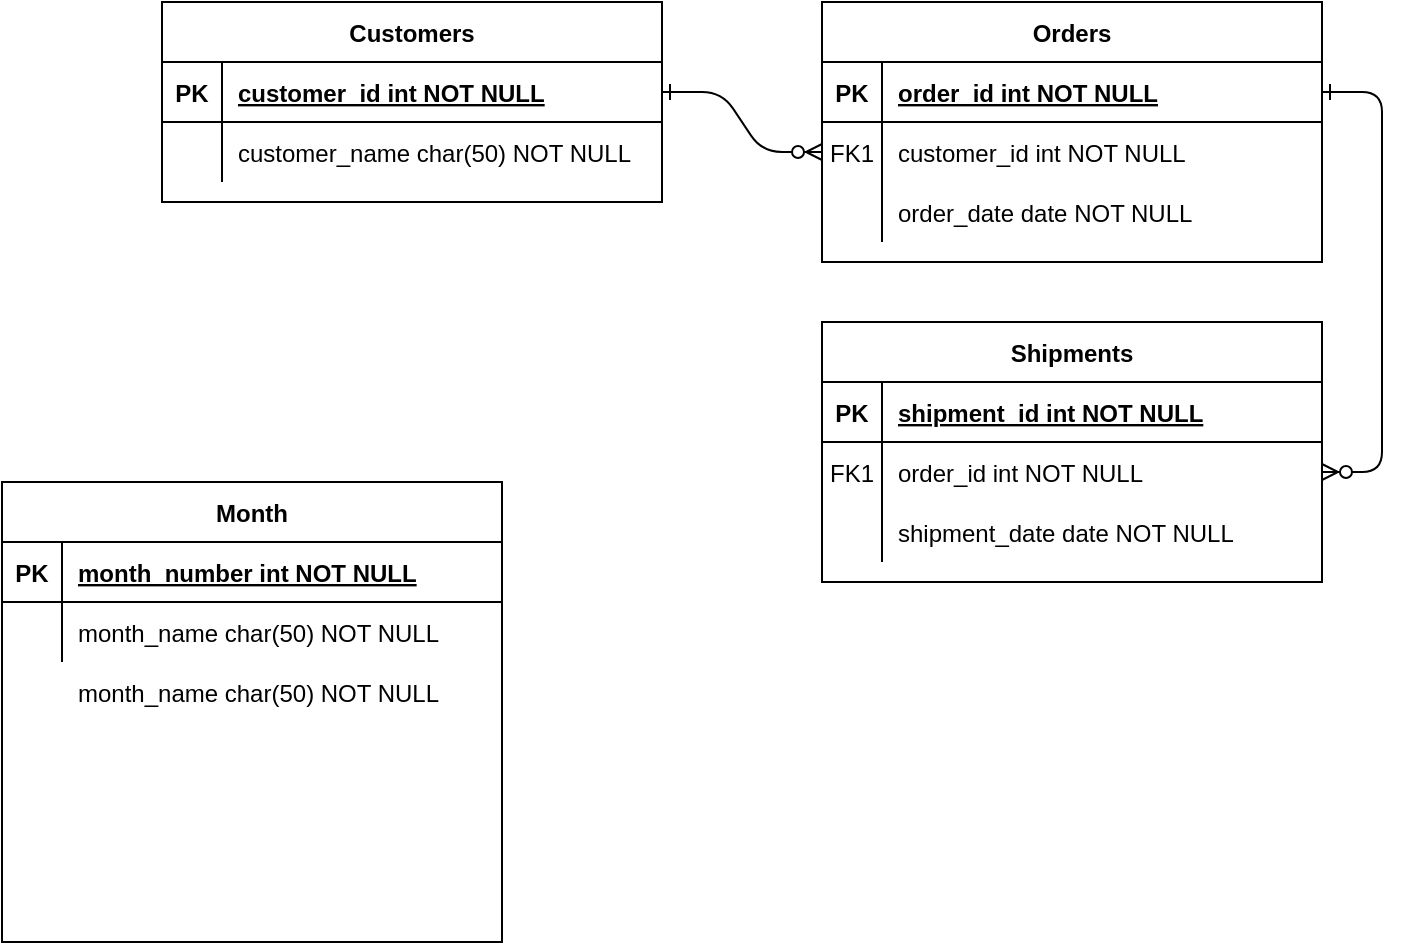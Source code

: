 <mxfile version="14.6.9" type="device" pages="3"><diagram id="bag-SKwx-Eb9EL5QXsmw" name="Page-1"><mxGraphModel dx="2272" dy="762" grid="1" gridSize="10" guides="1" tooltips="1" connect="1" arrows="1" fold="1" page="1" pageScale="1" pageWidth="850" pageHeight="1100" math="0" shadow="0"><root><mxCell id="0"/><mxCell id="1" parent="0"/><mxCell id="92wff-ijCf-w9vQC8pOE-1" value="" style="edgeStyle=entityRelationEdgeStyle;endArrow=ERzeroToMany;startArrow=ERone;endFill=1;startFill=0;" edge="1" parent="1" source="92wff-ijCf-w9vQC8pOE-24" target="92wff-ijCf-w9vQC8pOE-7"><mxGeometry width="100" height="100" relative="1" as="geometry"><mxPoint x="163" y="823" as="sourcePoint"/><mxPoint x="263" y="723" as="targetPoint"/></mxGeometry></mxCell><mxCell id="92wff-ijCf-w9vQC8pOE-2" value="" style="edgeStyle=entityRelationEdgeStyle;endArrow=ERzeroToMany;startArrow=ERone;endFill=1;startFill=0;" edge="1" parent="1" source="92wff-ijCf-w9vQC8pOE-4" target="92wff-ijCf-w9vQC8pOE-17"><mxGeometry width="100" height="100" relative="1" as="geometry"><mxPoint x="223" y="283" as="sourcePoint"/><mxPoint x="283" y="308" as="targetPoint"/></mxGeometry></mxCell><mxCell id="92wff-ijCf-w9vQC8pOE-3" value="Orders" style="shape=table;startSize=30;container=1;collapsible=1;childLayout=tableLayout;fixedRows=1;rowLines=0;fontStyle=1;align=center;resizeLast=1;" vertex="1" parent="1"><mxGeometry x="273" y="223" width="250" height="130" as="geometry"/></mxCell><mxCell id="92wff-ijCf-w9vQC8pOE-4" value="" style="shape=partialRectangle;collapsible=0;dropTarget=0;pointerEvents=0;fillColor=none;points=[[0,0.5],[1,0.5]];portConstraint=eastwest;top=0;left=0;right=0;bottom=1;" vertex="1" parent="92wff-ijCf-w9vQC8pOE-3"><mxGeometry y="30" width="250" height="30" as="geometry"/></mxCell><mxCell id="92wff-ijCf-w9vQC8pOE-5" value="PK" style="shape=partialRectangle;overflow=hidden;connectable=0;fillColor=none;top=0;left=0;bottom=0;right=0;fontStyle=1;" vertex="1" parent="92wff-ijCf-w9vQC8pOE-4"><mxGeometry width="30" height="30" as="geometry"/></mxCell><mxCell id="92wff-ijCf-w9vQC8pOE-6" value="order_id int NOT NULL " style="shape=partialRectangle;overflow=hidden;connectable=0;fillColor=none;top=0;left=0;bottom=0;right=0;align=left;spacingLeft=6;fontStyle=5;" vertex="1" parent="92wff-ijCf-w9vQC8pOE-4"><mxGeometry x="30" width="220" height="30" as="geometry"/></mxCell><mxCell id="92wff-ijCf-w9vQC8pOE-7" value="" style="shape=partialRectangle;collapsible=0;dropTarget=0;pointerEvents=0;fillColor=none;points=[[0,0.5],[1,0.5]];portConstraint=eastwest;top=0;left=0;right=0;bottom=0;" vertex="1" parent="92wff-ijCf-w9vQC8pOE-3"><mxGeometry y="60" width="250" height="30" as="geometry"/></mxCell><mxCell id="92wff-ijCf-w9vQC8pOE-8" value="FK1" style="shape=partialRectangle;overflow=hidden;connectable=0;fillColor=none;top=0;left=0;bottom=0;right=0;" vertex="1" parent="92wff-ijCf-w9vQC8pOE-7"><mxGeometry width="30" height="30" as="geometry"/></mxCell><mxCell id="92wff-ijCf-w9vQC8pOE-9" value="customer_id int NOT NULL" style="shape=partialRectangle;overflow=hidden;connectable=0;fillColor=none;top=0;left=0;bottom=0;right=0;align=left;spacingLeft=6;" vertex="1" parent="92wff-ijCf-w9vQC8pOE-7"><mxGeometry x="30" width="220" height="30" as="geometry"/></mxCell><mxCell id="92wff-ijCf-w9vQC8pOE-10" value="" style="shape=partialRectangle;collapsible=0;dropTarget=0;pointerEvents=0;fillColor=none;points=[[0,0.5],[1,0.5]];portConstraint=eastwest;top=0;left=0;right=0;bottom=0;" vertex="1" parent="92wff-ijCf-w9vQC8pOE-3"><mxGeometry y="90" width="250" height="30" as="geometry"/></mxCell><mxCell id="92wff-ijCf-w9vQC8pOE-11" value="" style="shape=partialRectangle;overflow=hidden;connectable=0;fillColor=none;top=0;left=0;bottom=0;right=0;" vertex="1" parent="92wff-ijCf-w9vQC8pOE-10"><mxGeometry width="30" height="30" as="geometry"/></mxCell><mxCell id="92wff-ijCf-w9vQC8pOE-12" value="order_date date NOT NULL" style="shape=partialRectangle;overflow=hidden;connectable=0;fillColor=none;top=0;left=0;bottom=0;right=0;align=left;spacingLeft=6;" vertex="1" parent="92wff-ijCf-w9vQC8pOE-10"><mxGeometry x="30" width="220" height="30" as="geometry"/></mxCell><mxCell id="92wff-ijCf-w9vQC8pOE-13" value="Shipments" style="shape=table;startSize=30;container=1;collapsible=1;childLayout=tableLayout;fixedRows=1;rowLines=0;fontStyle=1;align=center;resizeLast=1;" vertex="1" parent="1"><mxGeometry x="273" y="383" width="250" height="130" as="geometry"/></mxCell><mxCell id="92wff-ijCf-w9vQC8pOE-14" value="" style="shape=partialRectangle;collapsible=0;dropTarget=0;pointerEvents=0;fillColor=none;points=[[0,0.5],[1,0.5]];portConstraint=eastwest;top=0;left=0;right=0;bottom=1;" vertex="1" parent="92wff-ijCf-w9vQC8pOE-13"><mxGeometry y="30" width="250" height="30" as="geometry"/></mxCell><mxCell id="92wff-ijCf-w9vQC8pOE-15" value="PK" style="shape=partialRectangle;overflow=hidden;connectable=0;fillColor=none;top=0;left=0;bottom=0;right=0;fontStyle=1;" vertex="1" parent="92wff-ijCf-w9vQC8pOE-14"><mxGeometry width="30" height="30" as="geometry"/></mxCell><mxCell id="92wff-ijCf-w9vQC8pOE-16" value="shipment_id int NOT NULL " style="shape=partialRectangle;overflow=hidden;connectable=0;fillColor=none;top=0;left=0;bottom=0;right=0;align=left;spacingLeft=6;fontStyle=5;" vertex="1" parent="92wff-ijCf-w9vQC8pOE-14"><mxGeometry x="30" width="220" height="30" as="geometry"/></mxCell><mxCell id="92wff-ijCf-w9vQC8pOE-17" value="" style="shape=partialRectangle;collapsible=0;dropTarget=0;pointerEvents=0;fillColor=none;points=[[0,0.5],[1,0.5]];portConstraint=eastwest;top=0;left=0;right=0;bottom=0;" vertex="1" parent="92wff-ijCf-w9vQC8pOE-13"><mxGeometry y="60" width="250" height="30" as="geometry"/></mxCell><mxCell id="92wff-ijCf-w9vQC8pOE-18" value="FK1" style="shape=partialRectangle;overflow=hidden;connectable=0;fillColor=none;top=0;left=0;bottom=0;right=0;" vertex="1" parent="92wff-ijCf-w9vQC8pOE-17"><mxGeometry width="30" height="30" as="geometry"/></mxCell><mxCell id="92wff-ijCf-w9vQC8pOE-19" value="order_id int NOT NULL" style="shape=partialRectangle;overflow=hidden;connectable=0;fillColor=none;top=0;left=0;bottom=0;right=0;align=left;spacingLeft=6;" vertex="1" parent="92wff-ijCf-w9vQC8pOE-17"><mxGeometry x="30" width="220" height="30" as="geometry"/></mxCell><mxCell id="92wff-ijCf-w9vQC8pOE-20" value="" style="shape=partialRectangle;collapsible=0;dropTarget=0;pointerEvents=0;fillColor=none;points=[[0,0.5],[1,0.5]];portConstraint=eastwest;top=0;left=0;right=0;bottom=0;" vertex="1" parent="92wff-ijCf-w9vQC8pOE-13"><mxGeometry y="90" width="250" height="30" as="geometry"/></mxCell><mxCell id="92wff-ijCf-w9vQC8pOE-21" value="" style="shape=partialRectangle;overflow=hidden;connectable=0;fillColor=none;top=0;left=0;bottom=0;right=0;" vertex="1" parent="92wff-ijCf-w9vQC8pOE-20"><mxGeometry width="30" height="30" as="geometry"/></mxCell><mxCell id="92wff-ijCf-w9vQC8pOE-22" value="shipment_date date NOT NULL" style="shape=partialRectangle;overflow=hidden;connectable=0;fillColor=none;top=0;left=0;bottom=0;right=0;align=left;spacingLeft=6;" vertex="1" parent="92wff-ijCf-w9vQC8pOE-20"><mxGeometry x="30" width="220" height="30" as="geometry"/></mxCell><mxCell id="92wff-ijCf-w9vQC8pOE-23" value="Customers" style="shape=table;startSize=30;container=1;collapsible=1;childLayout=tableLayout;fixedRows=1;rowLines=0;fontStyle=1;align=center;resizeLast=1;" vertex="1" parent="1"><mxGeometry x="-57" y="223" width="250" height="100" as="geometry"/></mxCell><mxCell id="92wff-ijCf-w9vQC8pOE-24" value="" style="shape=partialRectangle;collapsible=0;dropTarget=0;pointerEvents=0;fillColor=none;points=[[0,0.5],[1,0.5]];portConstraint=eastwest;top=0;left=0;right=0;bottom=1;" vertex="1" parent="92wff-ijCf-w9vQC8pOE-23"><mxGeometry y="30" width="250" height="30" as="geometry"/></mxCell><mxCell id="92wff-ijCf-w9vQC8pOE-25" value="PK" style="shape=partialRectangle;overflow=hidden;connectable=0;fillColor=none;top=0;left=0;bottom=0;right=0;fontStyle=1;" vertex="1" parent="92wff-ijCf-w9vQC8pOE-24"><mxGeometry width="30" height="30" as="geometry"/></mxCell><mxCell id="92wff-ijCf-w9vQC8pOE-26" value="customer_id int NOT NULL " style="shape=partialRectangle;overflow=hidden;connectable=0;fillColor=none;top=0;left=0;bottom=0;right=0;align=left;spacingLeft=6;fontStyle=5;" vertex="1" parent="92wff-ijCf-w9vQC8pOE-24"><mxGeometry x="30" width="220" height="30" as="geometry"/></mxCell><mxCell id="92wff-ijCf-w9vQC8pOE-27" value="" style="shape=partialRectangle;collapsible=0;dropTarget=0;pointerEvents=0;fillColor=none;points=[[0,0.5],[1,0.5]];portConstraint=eastwest;top=0;left=0;right=0;bottom=0;" vertex="1" parent="92wff-ijCf-w9vQC8pOE-23"><mxGeometry y="60" width="250" height="30" as="geometry"/></mxCell><mxCell id="92wff-ijCf-w9vQC8pOE-28" value="" style="shape=partialRectangle;overflow=hidden;connectable=0;fillColor=none;top=0;left=0;bottom=0;right=0;" vertex="1" parent="92wff-ijCf-w9vQC8pOE-27"><mxGeometry width="30" height="30" as="geometry"/></mxCell><mxCell id="92wff-ijCf-w9vQC8pOE-29" value="customer_name char(50) NOT NULL" style="shape=partialRectangle;overflow=hidden;connectable=0;fillColor=none;top=0;left=0;bottom=0;right=0;align=left;spacingLeft=6;" vertex="1" parent="92wff-ijCf-w9vQC8pOE-27"><mxGeometry x="30" width="220" height="30" as="geometry"/></mxCell><mxCell id="92wff-ijCf-w9vQC8pOE-30" value="Month" style="shape=table;startSize=30;container=1;collapsible=1;childLayout=tableLayout;fixedRows=1;rowLines=0;fontStyle=1;align=center;resizeLast=1;" vertex="1" parent="1"><mxGeometry x="-137" y="463" width="250" height="230" as="geometry"/></mxCell><mxCell id="92wff-ijCf-w9vQC8pOE-31" value="" style="shape=partialRectangle;collapsible=0;dropTarget=0;pointerEvents=0;fillColor=none;points=[[0,0.5],[1,0.5]];portConstraint=eastwest;top=0;left=0;right=0;bottom=1;" vertex="1" parent="92wff-ijCf-w9vQC8pOE-30"><mxGeometry y="30" width="250" height="30" as="geometry"/></mxCell><mxCell id="92wff-ijCf-w9vQC8pOE-32" value="PK" style="shape=partialRectangle;overflow=hidden;connectable=0;fillColor=none;top=0;left=0;bottom=0;right=0;fontStyle=1;" vertex="1" parent="92wff-ijCf-w9vQC8pOE-31"><mxGeometry width="30" height="30" as="geometry"/></mxCell><mxCell id="92wff-ijCf-w9vQC8pOE-33" value="month_number int NOT NULL " style="shape=partialRectangle;overflow=hidden;connectable=0;fillColor=none;top=0;left=0;bottom=0;right=0;align=left;spacingLeft=6;fontStyle=5;" vertex="1" parent="92wff-ijCf-w9vQC8pOE-31"><mxGeometry x="30" width="220" height="30" as="geometry"/></mxCell><mxCell id="92wff-ijCf-w9vQC8pOE-34" value="" style="shape=partialRectangle;collapsible=0;dropTarget=0;pointerEvents=0;fillColor=none;points=[[0,0.5],[1,0.5]];portConstraint=eastwest;top=0;left=0;right=0;bottom=0;" vertex="1" parent="92wff-ijCf-w9vQC8pOE-30"><mxGeometry y="60" width="250" height="30" as="geometry"/></mxCell><mxCell id="92wff-ijCf-w9vQC8pOE-35" value="" style="shape=partialRectangle;overflow=hidden;connectable=0;fillColor=none;top=0;left=0;bottom=0;right=0;" vertex="1" parent="92wff-ijCf-w9vQC8pOE-34"><mxGeometry width="30" height="30" as="geometry"/></mxCell><mxCell id="92wff-ijCf-w9vQC8pOE-36" value="month_name char(50) NOT NULL" style="shape=partialRectangle;overflow=hidden;connectable=0;fillColor=none;top=0;left=0;bottom=0;right=0;align=left;spacingLeft=6;" vertex="1" parent="92wff-ijCf-w9vQC8pOE-34"><mxGeometry x="30" width="220" height="30" as="geometry"/></mxCell><mxCell id="92wff-ijCf-w9vQC8pOE-37" value="month_name char(50) NOT NULL" style="shape=partialRectangle;overflow=hidden;connectable=0;fillColor=none;top=0;left=0;bottom=0;right=0;align=left;spacingLeft=6;" vertex="1" parent="1"><mxGeometry x="-107" y="553" width="220" height="30" as="geometry"/></mxCell></root></mxGraphModel></diagram><diagram name="View" id="wo5eo3wNwk-VUW96jvXM"><mxGraphModel dx="1422" dy="762" grid="1" gridSize="10" guides="1" tooltips="1" connect="1" arrows="1" fold="1" page="1" pageScale="1" pageWidth="850" pageHeight="1100" math="0" shadow="0"><root><mxCell id="02hz1cfS_zB4fVhazPjb-0"/><mxCell id="02hz1cfS_zB4fVhazPjb-1" parent="02hz1cfS_zB4fVhazPjb-0"/><mxCell id="02hz1cfS_zB4fVhazPjb-9" value="Year" style="rounded=0;whiteSpace=wrap;html=1;fontSize=20;" parent="02hz1cfS_zB4fVhazPjb-1" vertex="1"><mxGeometry x="270" y="120" width="110" height="40" as="geometry"/></mxCell><mxCell id="02hz1cfS_zB4fVhazPjb-11" value="&lt;font color=&quot;#b3b3b3&quot;&gt;Name&lt;/font&gt;" style="rounded=0;whiteSpace=wrap;html=1;fontSize=18;" parent="02hz1cfS_zB4fVhazPjb-1" vertex="1"><mxGeometry x="407" y="260" width="230" height="40" as="geometry"/></mxCell><mxCell id="02hz1cfS_zB4fVhazPjb-13" value="current balance" style="rounded=0;whiteSpace=wrap;html=1;fontSize=18;" parent="02hz1cfS_zB4fVhazPjb-1" vertex="1"><mxGeometry x="445" y="973" width="160" height="40" as="geometry"/></mxCell><mxCell id="02hz1cfS_zB4fVhazPjb-14" value="current balance" style="rounded=0;whiteSpace=wrap;html=1;fontSize=18;" parent="02hz1cfS_zB4fVhazPjb-1" vertex="1"><mxGeometry x="445" y="923" width="160" height="40" as="geometry"/></mxCell><mxCell id="02hz1cfS_zB4fVhazPjb-15" value="current balance" style="rounded=0;whiteSpace=wrap;html=1;fontSize=18;" parent="02hz1cfS_zB4fVhazPjb-1" vertex="1"><mxGeometry x="445" y="873" width="160" height="40" as="geometry"/></mxCell><mxCell id="02hz1cfS_zB4fVhazPjb-16" value="900" style="rounded=0;whiteSpace=wrap;html=1;fontSize=18;fillColor=#f8cecc;strokeColor=#b85450;" parent="02hz1cfS_zB4fVhazPjb-1" vertex="1"><mxGeometry x="445" y="643" width="160" height="40" as="geometry"/></mxCell><mxCell id="02hz1cfS_zB4fVhazPjb-17" value="50000" style="rounded=0;whiteSpace=wrap;html=1;fontSize=18;fillColor=#fff2cc;strokeColor=#d6b656;" parent="02hz1cfS_zB4fVhazPjb-1" vertex="1"><mxGeometry x="445" y="543" width="160" height="40" as="geometry"/></mxCell><mxCell id="02hz1cfS_zB4fVhazPjb-18" value="20000" style="rounded=0;whiteSpace=wrap;html=1;fontSize=18;fillColor=#d5e8d4;strokeColor=#82b366;" parent="02hz1cfS_zB4fVhazPjb-1" vertex="1"><mxGeometry x="445" y="593" width="160" height="40" as="geometry"/></mxCell><mxCell id="DLQJ08ctAkqUK7yWGdEn-0" value="Add Expense" style="rounded=1;whiteSpace=wrap;html=1;fontSize=22;fillColor=#f8cecc;strokeColor=#b85450;" parent="02hz1cfS_zB4fVhazPjb-1" vertex="1"><mxGeometry x="260" y="180" width="140" height="40" as="geometry"/></mxCell><mxCell id="DLQJ08ctAkqUK7yWGdEn-2" value="My Balance" style="text;html=1;strokeColor=none;fillColor=none;align=center;verticalAlign=middle;whiteSpace=wrap;rounded=0;fontSize=40;" parent="02hz1cfS_zB4fVhazPjb-1" vertex="1"><mxGeometry x="240" y="65" width="360" height="40" as="geometry"/></mxCell><mxCell id="DLQJ08ctAkqUK7yWGdEn-3" value="" style="endArrow=none;html=1;fontSize=40;" parent="02hz1cfS_zB4fVhazPjb-1" edge="1"><mxGeometry width="50" height="50" relative="1" as="geometry"><mxPoint x="750" y="115" as="sourcePoint"/><mxPoint x="120" y="115" as="targetPoint"/></mxGeometry></mxCell><mxCell id="DLQJ08ctAkqUK7yWGdEn-4" value="Add Income" style="rounded=1;whiteSpace=wrap;html=1;fontSize=22;fillColor=#d5e8d4;strokeColor=#82b366;" parent="02hz1cfS_zB4fVhazPjb-1" vertex="1"><mxGeometry x="440" y="180" width="150" height="40" as="geometry"/></mxCell><mxCell id="DLQJ08ctAkqUK7yWGdEn-5" value="Name:" style="text;html=1;strokeColor=none;fillColor=none;align=left;verticalAlign=middle;whiteSpace=wrap;rounded=0;fontSize=22;" parent="02hz1cfS_zB4fVhazPjb-1" vertex="1"><mxGeometry x="240" y="260" width="150" height="40" as="geometry"/></mxCell><mxCell id="DLQJ08ctAkqUK7yWGdEn-9" value="Amount" style="text;html=1;strokeColor=none;fillColor=none;align=left;verticalAlign=middle;whiteSpace=wrap;rounded=0;fontSize=22;" parent="02hz1cfS_zB4fVhazPjb-1" vertex="1"><mxGeometry x="240" y="306" width="150" height="40" as="geometry"/></mxCell><mxCell id="DLQJ08ctAkqUK7yWGdEn-13" value="&lt;font color=&quot;#b3b3b3&quot;&gt;Description&lt;/font&gt;" style="rounded=0;whiteSpace=wrap;html=1;fontSize=18;" parent="02hz1cfS_zB4fVhazPjb-1" vertex="1"><mxGeometry x="407" y="353" width="230" height="40" as="geometry"/></mxCell><mxCell id="DLQJ08ctAkqUK7yWGdEn-14" value="Description:" style="text;html=1;strokeColor=none;fillColor=none;align=left;verticalAlign=middle;whiteSpace=wrap;rounded=0;fontSize=22;" parent="02hz1cfS_zB4fVhazPjb-1" vertex="1"><mxGeometry x="240" y="353" width="150" height="40" as="geometry"/></mxCell><mxCell id="DLQJ08ctAkqUK7yWGdEn-15" value="&lt;font color=&quot;#b3b3b3&quot;&gt;Amount&lt;/font&gt;" style="rounded=0;whiteSpace=wrap;html=1;fontSize=18;" parent="02hz1cfS_zB4fVhazPjb-1" vertex="1"><mxGeometry x="407" y="306" width="230" height="40" as="geometry"/></mxCell><mxCell id="DLQJ08ctAkqUK7yWGdEn-16" value="Repeats:" style="text;html=1;strokeColor=none;fillColor=none;align=left;verticalAlign=middle;whiteSpace=wrap;rounded=0;fontSize=22;" parent="02hz1cfS_zB4fVhazPjb-1" vertex="1"><mxGeometry x="240" y="400" width="150" height="40" as="geometry"/></mxCell><mxCell id="DLQJ08ctAkqUK7yWGdEn-17" value="&lt;font color=&quot;#b3b3b3&quot;&gt;Repeats (0)&lt;/font&gt;" style="rounded=0;whiteSpace=wrap;html=1;fontSize=18;" parent="02hz1cfS_zB4fVhazPjb-1" vertex="1"><mxGeometry x="407" y="400" width="230" height="40" as="geometry"/></mxCell><mxCell id="DLQJ08ctAkqUK7yWGdEn-18" value="" style="endArrow=none;html=1;fontSize=40;" parent="02hz1cfS_zB4fVhazPjb-1" edge="1"><mxGeometry width="50" height="50" relative="1" as="geometry"><mxPoint x="760" y="520" as="sourcePoint"/><mxPoint x="130" y="520" as="targetPoint"/></mxGeometry></mxCell><mxCell id="DLQJ08ctAkqUK7yWGdEn-19" value="Sign Up/ In" style="rounded=1;whiteSpace=wrap;html=1;fontSize=20;fillColor=#dae8fc;strokeColor=#6c8ebf;" parent="02hz1cfS_zB4fVhazPjb-1" vertex="1"><mxGeometry x="650" y="40" width="110" height="40" as="geometry"/></mxCell><mxCell id="-6uJ6LUF0S0j3_728MEs-0" value="Logo" style="rounded=1;whiteSpace=wrap;html=1;fontSize=20;fillColor=#dae8fc;strokeColor=#6c8ebf;" parent="02hz1cfS_zB4fVhazPjb-1" vertex="1"><mxGeometry x="110" y="40" width="110" height="40" as="geometry"/></mxCell><mxCell id="-6uJ6LUF0S0j3_728MEs-1" value="Month" style="rounded=0;whiteSpace=wrap;html=1;fontSize=20;" parent="02hz1cfS_zB4fVhazPjb-1" vertex="1"><mxGeometry x="455" y="120" width="120" height="40" as="geometry"/></mxCell><mxCell id="2Lty5DZA7lxGwB_PUDS8-0" value="" style="shape=flexArrow;endArrow=classic;html=1;fontSize=18;" parent="02hz1cfS_zB4fVhazPjb-1" edge="1"><mxGeometry width="50" height="50" relative="1" as="geometry"><mxPoint x="580" y="139.29" as="sourcePoint"/><mxPoint x="610" y="139.29" as="targetPoint"/></mxGeometry></mxCell><mxCell id="2Lty5DZA7lxGwB_PUDS8-1" value="&lt;span style=&quot;font-size: 18px ; text-align: center&quot;&gt;current balance:&lt;/span&gt;" style="text;html=1;fillColor=#fff2cc;align=left;verticalAlign=middle;whiteSpace=wrap;rounded=0;fontSize=22;" parent="02hz1cfS_zB4fVhazPjb-1" vertex="1"><mxGeometry x="240" y="543" width="150" height="40" as="geometry"/></mxCell><mxCell id="2Lty5DZA7lxGwB_PUDS8-2" value="current balance" style="rounded=0;whiteSpace=wrap;html=1;fontSize=18;strokeColor=none;" parent="02hz1cfS_zB4fVhazPjb-1" vertex="1"><mxGeometry x="240" y="973" width="160" height="40" as="geometry"/></mxCell><mxCell id="2Lty5DZA7lxGwB_PUDS8-3" value="current balance" style="rounded=0;whiteSpace=wrap;html=1;fontSize=18;strokeColor=none;" parent="02hz1cfS_zB4fVhazPjb-1" vertex="1"><mxGeometry x="240" y="923" width="160" height="40" as="geometry"/></mxCell><mxCell id="2Lty5DZA7lxGwB_PUDS8-4" value="Constant payments" style="rounded=0;whiteSpace=wrap;html=1;fontSize=18;strokeColor=none;" parent="02hz1cfS_zB4fVhazPjb-1" vertex="1"><mxGeometry x="240" y="873" width="160" height="40" as="geometry"/></mxCell><mxCell id="2Lty5DZA7lxGwB_PUDS8-5" value="Loan 90" style="rounded=0;whiteSpace=wrap;html=1;fontSize=18;strokeColor=#b85450;fillColor=#f8cecc;" parent="02hz1cfS_zB4fVhazPjb-1" vertex="1"><mxGeometry x="240" y="643" width="160" height="40" as="geometry"/></mxCell><mxCell id="2Lty5DZA7lxGwB_PUDS8-6" value="Salary" style="rounded=0;whiteSpace=wrap;html=1;fontSize=18;fillColor=#d5e8d4;strokeColor=none;" parent="02hz1cfS_zB4fVhazPjb-1" vertex="1"><mxGeometry x="240" y="593" width="160" height="40" as="geometry"/></mxCell><mxCell id="2Lty5DZA7lxGwB_PUDS8-7" value="700" style="rounded=0;whiteSpace=wrap;html=1;fontSize=18;fillColor=#f8cecc;strokeColor=#b85450;" parent="02hz1cfS_zB4fVhazPjb-1" vertex="1"><mxGeometry x="445" y="693" width="160" height="40" as="geometry"/></mxCell><mxCell id="2Lty5DZA7lxGwB_PUDS8-8" value="Loan 65" style="rounded=0;whiteSpace=wrap;html=1;fontSize=18;strokeColor=#b85450;fillColor=#f8cecc;" parent="02hz1cfS_zB4fVhazPjb-1" vertex="1"><mxGeometry x="240" y="693" width="160" height="40" as="geometry"/></mxCell><mxCell id="2Lty5DZA7lxGwB_PUDS8-9" value="800" style="rounded=0;whiteSpace=wrap;html=1;fontSize=18;fillColor=#f8cecc;strokeColor=#b85450;" parent="02hz1cfS_zB4fVhazPjb-1" vertex="1"><mxGeometry x="445" y="743" width="160" height="40" as="geometry"/></mxCell><mxCell id="2Lty5DZA7lxGwB_PUDS8-10" value="Loan car" style="rounded=0;whiteSpace=wrap;html=1;fontSize=18;strokeColor=#b85450;fillColor=#f8cecc;" parent="02hz1cfS_zB4fVhazPjb-1" vertex="1"><mxGeometry x="240" y="743" width="160" height="40" as="geometry"/></mxCell><mxCell id="JJfO8YGWc1giGmdhU-2t-0" value="Submit" style="rounded=1;whiteSpace=wrap;html=1;fontSize=20;fillColor=#dae8fc;strokeColor=#6c8ebf;" vertex="1" parent="02hz1cfS_zB4fVhazPjb-1"><mxGeometry x="530" y="470" width="110" height="40" as="geometry"/></mxCell><mxCell id="JJfO8YGWc1giGmdhU-2t-1" value="Clear" style="rounded=1;whiteSpace=wrap;html=1;fontSize=22;fillColor=#f8cecc;strokeColor=#b85450;" vertex="1" parent="02hz1cfS_zB4fVhazPjb-1"><mxGeometry x="240" y="470" width="93" height="40" as="geometry"/></mxCell></root></mxGraphModel></diagram><diagram name="Mobile View" id="HnUkrAGDqRO4SFegFJ2F"><mxGraphModel dx="1422" dy="762" grid="1" gridSize="10" guides="1" tooltips="1" connect="1" arrows="1" fold="1" page="1" pageScale="1" pageWidth="850" pageHeight="1100" math="0" shadow="0"><root><mxCell id="lKnA-T8dmYA9GDFlC7DD-0"/><mxCell id="lKnA-T8dmYA9GDFlC7DD-1" parent="lKnA-T8dmYA9GDFlC7DD-0"/><mxCell id="lKnA-T8dmYA9GDFlC7DD-2" value="current balance" style="rounded=0;whiteSpace=wrap;html=1;" parent="lKnA-T8dmYA9GDFlC7DD-1" vertex="1"><mxGeometry x="40" y="530" width="160" height="40" as="geometry"/></mxCell><mxCell id="lKnA-T8dmYA9GDFlC7DD-3" value="current balance" style="rounded=0;whiteSpace=wrap;html=1;" parent="lKnA-T8dmYA9GDFlC7DD-1" vertex="1"><mxGeometry x="50" y="540" width="160" height="40" as="geometry"/></mxCell><mxCell id="lKnA-T8dmYA9GDFlC7DD-4" value="current balance" style="rounded=0;whiteSpace=wrap;html=1;" parent="lKnA-T8dmYA9GDFlC7DD-1" vertex="1"><mxGeometry x="60" y="550" width="160" height="40" as="geometry"/></mxCell><mxCell id="lKnA-T8dmYA9GDFlC7DD-5" value="current balance" style="rounded=0;whiteSpace=wrap;html=1;" parent="lKnA-T8dmYA9GDFlC7DD-1" vertex="1"><mxGeometry x="70" y="560" width="160" height="40" as="geometry"/></mxCell><mxCell id="lKnA-T8dmYA9GDFlC7DD-6" value="current balance" style="rounded=0;whiteSpace=wrap;html=1;" parent="lKnA-T8dmYA9GDFlC7DD-1" vertex="1"><mxGeometry x="80" y="570" width="160" height="40" as="geometry"/></mxCell><mxCell id="lKnA-T8dmYA9GDFlC7DD-7" value="current balance" style="rounded=0;whiteSpace=wrap;html=1;" parent="lKnA-T8dmYA9GDFlC7DD-1" vertex="1"><mxGeometry x="90" y="580" width="160" height="40" as="geometry"/></mxCell><mxCell id="lKnA-T8dmYA9GDFlC7DD-8" value="current balance" style="rounded=0;whiteSpace=wrap;html=1;" parent="lKnA-T8dmYA9GDFlC7DD-1" vertex="1"><mxGeometry x="100" y="590" width="160" height="40" as="geometry"/></mxCell><mxCell id="lKnA-T8dmYA9GDFlC7DD-9" value="current balance" style="rounded=0;whiteSpace=wrap;html=1;" parent="lKnA-T8dmYA9GDFlC7DD-1" vertex="1"><mxGeometry x="110" y="600" width="160" height="40" as="geometry"/></mxCell><mxCell id="lKnA-T8dmYA9GDFlC7DD-10" value="&lt;font color=&quot;#b3b3b3&quot;&gt;Name&lt;/font&gt;" style="rounded=0;whiteSpace=wrap;html=1;fontSize=18;" parent="lKnA-T8dmYA9GDFlC7DD-1" vertex="1"><mxGeometry x="320" y="230" width="240" height="40" as="geometry"/></mxCell><mxCell id="lKnA-T8dmYA9GDFlC7DD-11" value="current balance" style="rounded=0;whiteSpace=wrap;html=1;" parent="lKnA-T8dmYA9GDFlC7DD-1" vertex="1"><mxGeometry x="40" y="920" width="160" height="40" as="geometry"/></mxCell><mxCell id="lKnA-T8dmYA9GDFlC7DD-12" value="current balance" style="rounded=0;whiteSpace=wrap;html=1;" parent="lKnA-T8dmYA9GDFlC7DD-1" vertex="1"><mxGeometry x="40" y="870" width="160" height="40" as="geometry"/></mxCell><mxCell id="lKnA-T8dmYA9GDFlC7DD-13" value="current balance" style="rounded=0;whiteSpace=wrap;html=1;" parent="lKnA-T8dmYA9GDFlC7DD-1" vertex="1"><mxGeometry x="40" y="820" width="160" height="40" as="geometry"/></mxCell><mxCell id="lKnA-T8dmYA9GDFlC7DD-14" value="Loans" style="rounded=0;whiteSpace=wrap;html=1;" parent="lKnA-T8dmYA9GDFlC7DD-1" vertex="1"><mxGeometry x="40" y="770" width="160" height="40" as="geometry"/></mxCell><mxCell id="lKnA-T8dmYA9GDFlC7DD-15" value="current balance" style="rounded=0;whiteSpace=wrap;html=1;" parent="lKnA-T8dmYA9GDFlC7DD-1" vertex="1"><mxGeometry x="40" y="670" width="160" height="40" as="geometry"/></mxCell><mxCell id="lKnA-T8dmYA9GDFlC7DD-16" value="Salary" style="rounded=0;whiteSpace=wrap;html=1;" parent="lKnA-T8dmYA9GDFlC7DD-1" vertex="1"><mxGeometry x="40" y="720" width="160" height="40" as="geometry"/></mxCell><mxCell id="lKnA-T8dmYA9GDFlC7DD-17" value="Add Expense" style="rounded=1;whiteSpace=wrap;html=1;fontSize=22;fillColor=#f8cecc;strokeColor=#b85450;" parent="lKnA-T8dmYA9GDFlC7DD-1" vertex="1"><mxGeometry x="320" y="135" width="120" height="70" as="geometry"/></mxCell><mxCell id="lKnA-T8dmYA9GDFlC7DD-18" value="My Balance" style="text;html=1;strokeColor=none;fillColor=none;align=center;verticalAlign=middle;whiteSpace=wrap;rounded=0;fontSize=40;" parent="lKnA-T8dmYA9GDFlC7DD-1" vertex="1"><mxGeometry x="260" y="74" width="360" height="40" as="geometry"/></mxCell><mxCell id="lKnA-T8dmYA9GDFlC7DD-19" value="" style="endArrow=none;html=1;fontSize=40;" parent="lKnA-T8dmYA9GDFlC7DD-1" edge="1"><mxGeometry width="50" height="50" relative="1" as="geometry"><mxPoint x="610" y="120" as="sourcePoint"/><mxPoint x="280" y="120" as="targetPoint"/></mxGeometry></mxCell><mxCell id="lKnA-T8dmYA9GDFlC7DD-20" value="Add Income" style="rounded=1;whiteSpace=wrap;html=1;fontSize=22;fillColor=#d5e8d4;strokeColor=#82b366;" parent="lKnA-T8dmYA9GDFlC7DD-1" vertex="1"><mxGeometry x="450" y="135" width="110" height="70" as="geometry"/></mxCell><mxCell id="lKnA-T8dmYA9GDFlC7DD-23" value="&lt;font color=&quot;#b3b3b3&quot;&gt;Description&lt;/font&gt;" style="rounded=0;whiteSpace=wrap;html=1;fontSize=18;" parent="lKnA-T8dmYA9GDFlC7DD-1" vertex="1"><mxGeometry x="320" y="323" width="240" height="40" as="geometry"/></mxCell><mxCell id="lKnA-T8dmYA9GDFlC7DD-25" value="&lt;font color=&quot;#b3b3b3&quot;&gt;Payment&lt;/font&gt;" style="rounded=0;whiteSpace=wrap;html=1;fontSize=18;" parent="lKnA-T8dmYA9GDFlC7DD-1" vertex="1"><mxGeometry x="320" y="276" width="240" height="40" as="geometry"/></mxCell><mxCell id="lKnA-T8dmYA9GDFlC7DD-27" value="&lt;font color=&quot;#b3b3b3&quot;&gt;Repeats (0)&lt;/font&gt;" style="rounded=0;whiteSpace=wrap;html=1;fontSize=18;" parent="lKnA-T8dmYA9GDFlC7DD-1" vertex="1"><mxGeometry x="320" y="370" width="240" height="40" as="geometry"/></mxCell><mxCell id="lKnA-T8dmYA9GDFlC7DD-28" value="" style="endArrow=none;html=1;fontSize=40;" parent="lKnA-T8dmYA9GDFlC7DD-1" edge="1"><mxGeometry width="50" height="50" relative="1" as="geometry"><mxPoint x="610" y="425" as="sourcePoint"/><mxPoint x="280" y="427" as="targetPoint"/></mxGeometry></mxCell><mxCell id="lKnA-T8dmYA9GDFlC7DD-29" value="Sign Up/ In" style="rounded=1;whiteSpace=wrap;html=1;fontSize=20;fillColor=#dae8fc;strokeColor=#6c8ebf;" parent="lKnA-T8dmYA9GDFlC7DD-1" vertex="1"><mxGeometry x="490" y="30" width="110" height="40" as="geometry"/></mxCell><mxCell id="lKnA-T8dmYA9GDFlC7DD-30" value="Logo" style="rounded=1;whiteSpace=wrap;html=1;fontSize=20;fillColor=#dae8fc;strokeColor=#6c8ebf;" parent="lKnA-T8dmYA9GDFlC7DD-1" vertex="1"><mxGeometry x="290" y="30" width="110" height="40" as="geometry"/></mxCell></root></mxGraphModel></diagram></mxfile>
